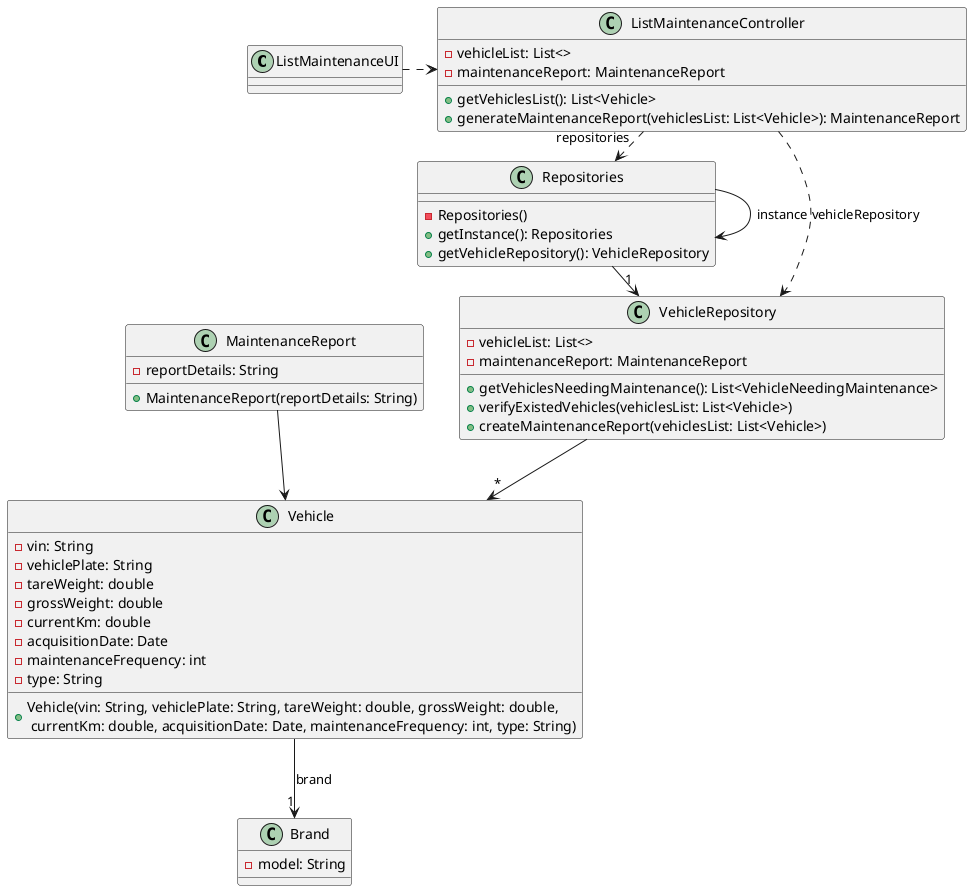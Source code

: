 @startuml
skinparam packageStyle rectangle
skinparam shadowing false
skinparam line type polyline

class ListMaintenanceUI{
}

class ListMaintenanceController {
    - vehicleList: List<>
    - maintenanceReport: MaintenanceReport

    + getVehiclesList(): List<Vehicle>
    + generateMaintenanceReport(vehiclesList: List<Vehicle>): MaintenanceReport
}

class Repositories {
    - Repositories()
    + getInstance(): Repositories
    + getVehicleRepository(): VehicleRepository
}

class VehicleRepository {
    - vehicleList: List<>
    - maintenanceReport: MaintenanceReport

    + getVehiclesNeedingMaintenance(): List<VehicleNeedingMaintenance>
    + verifyExistedVehicles(vehiclesList: List<Vehicle>)
    + createMaintenanceReport(vehiclesList: List<Vehicle>)
}

class Vehicle {
    - vin: String
    - vehiclePlate: String
    - tareWeight: double
    - grossWeight: double
    - currentKm: double
    - acquisitionDate: Date
    - maintenanceFrequency: int
    - type: String

    + Vehicle(vin: String, vehiclePlate: String, tareWeight: double, grossWeight: double, \n currentKm: double, acquisitionDate: Date, maintenanceFrequency: int, type: String)
}

class Brand {
    - model: String
}

class MaintenanceReport {
    - reportDetails: String
    + MaintenanceReport(reportDetails: String)
}




Repositories -> Repositories : instance

ListMaintenanceUI .> ListMaintenanceController

ListMaintenanceController .> Repositories : repositories

Repositories -> "1" VehicleRepository

ListMaintenanceController ..> VehicleRepository : vehicleRepository

VehicleRepository --> "*" Vehicle

Vehicle --> "1" Brand : brand

MaintenanceReport --> Vehicle
@enduml
